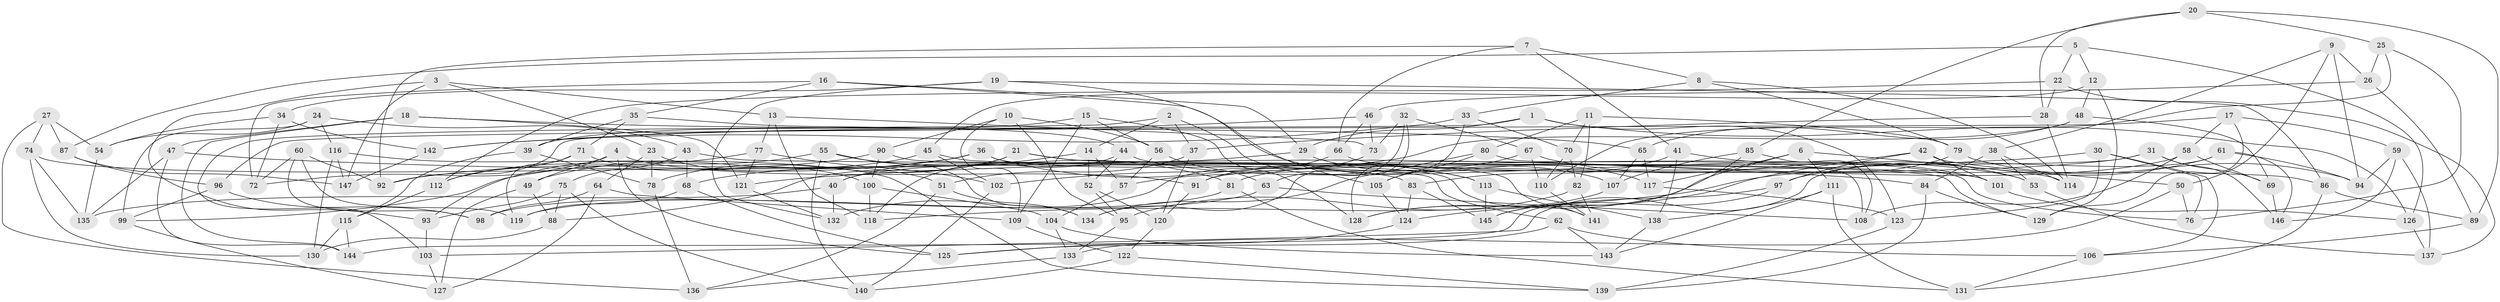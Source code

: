 // Generated by graph-tools (version 1.1) at 2025/26/03/09/25 03:26:59]
// undirected, 147 vertices, 294 edges
graph export_dot {
graph [start="1"]
  node [color=gray90,style=filled];
  1;
  2;
  3;
  4;
  5;
  6;
  7;
  8;
  9;
  10;
  11;
  12;
  13;
  14;
  15;
  16;
  17;
  18;
  19;
  20;
  21;
  22;
  23;
  24;
  25;
  26;
  27;
  28;
  29;
  30;
  31;
  32;
  33;
  34;
  35;
  36;
  37;
  38;
  39;
  40;
  41;
  42;
  43;
  44;
  45;
  46;
  47;
  48;
  49;
  50;
  51;
  52;
  53;
  54;
  55;
  56;
  57;
  58;
  59;
  60;
  61;
  62;
  63;
  64;
  65;
  66;
  67;
  68;
  69;
  70;
  71;
  72;
  73;
  74;
  75;
  76;
  77;
  78;
  79;
  80;
  81;
  82;
  83;
  84;
  85;
  86;
  87;
  88;
  89;
  90;
  91;
  92;
  93;
  94;
  95;
  96;
  97;
  98;
  99;
  100;
  101;
  102;
  103;
  104;
  105;
  106;
  107;
  108;
  109;
  110;
  111;
  112;
  113;
  114;
  115;
  116;
  117;
  118;
  119;
  120;
  121;
  122;
  123;
  124;
  125;
  126;
  127;
  128;
  129;
  130;
  131;
  132;
  133;
  134;
  135;
  136;
  137;
  138;
  139;
  140;
  141;
  142;
  143;
  144;
  145;
  146;
  147;
  1 -- 123;
  1 -- 92;
  1 -- 29;
  1 -- 126;
  2 -- 113;
  2 -- 14;
  2 -- 37;
  2 -- 103;
  3 -- 23;
  3 -- 147;
  3 -- 93;
  3 -- 13;
  4 -- 91;
  4 -- 125;
  4 -- 49;
  4 -- 72;
  5 -- 126;
  5 -- 87;
  5 -- 12;
  5 -- 22;
  6 -- 114;
  6 -- 128;
  6 -- 117;
  6 -- 111;
  7 -- 92;
  7 -- 8;
  7 -- 66;
  7 -- 41;
  8 -- 33;
  8 -- 79;
  8 -- 114;
  9 -- 38;
  9 -- 26;
  9 -- 50;
  9 -- 94;
  10 -- 109;
  10 -- 56;
  10 -- 95;
  10 -- 90;
  11 -- 80;
  11 -- 82;
  11 -- 70;
  11 -- 79;
  12 -- 45;
  12 -- 129;
  12 -- 48;
  13 -- 73;
  13 -- 118;
  13 -- 77;
  14 -- 40;
  14 -- 57;
  14 -- 52;
  15 -- 128;
  15 -- 109;
  15 -- 39;
  15 -- 56;
  16 -- 107;
  16 -- 35;
  16 -- 29;
  16 -- 72;
  17 -- 58;
  17 -- 59;
  17 -- 129;
  17 -- 96;
  18 -- 65;
  18 -- 144;
  18 -- 121;
  18 -- 47;
  19 -- 86;
  19 -- 132;
  19 -- 34;
  19 -- 105;
  20 -- 28;
  20 -- 85;
  20 -- 25;
  20 -- 89;
  21 -- 101;
  21 -- 88;
  21 -- 78;
  21 -- 141;
  22 -- 112;
  22 -- 28;
  22 -- 137;
  23 -- 78;
  23 -- 51;
  23 -- 64;
  24 -- 99;
  24 -- 116;
  24 -- 54;
  24 -- 43;
  25 -- 76;
  25 -- 110;
  25 -- 26;
  26 -- 46;
  26 -- 89;
  27 -- 74;
  27 -- 136;
  27 -- 54;
  27 -- 87;
  28 -- 37;
  28 -- 114;
  29 -- 117;
  29 -- 40;
  30 -- 123;
  30 -- 76;
  30 -- 106;
  30 -- 121;
  31 -- 146;
  31 -- 69;
  31 -- 57;
  31 -- 91;
  32 -- 134;
  32 -- 73;
  32 -- 67;
  32 -- 63;
  33 -- 70;
  33 -- 128;
  33 -- 142;
  34 -- 72;
  34 -- 142;
  34 -- 54;
  35 -- 44;
  35 -- 39;
  35 -- 71;
  36 -- 92;
  36 -- 113;
  36 -- 76;
  36 -- 68;
  37 -- 120;
  37 -- 51;
  38 -- 53;
  38 -- 84;
  38 -- 114;
  39 -- 115;
  39 -- 78;
  40 -- 135;
  40 -- 132;
  41 -- 53;
  41 -- 83;
  41 -- 138;
  42 -- 124;
  42 -- 97;
  42 -- 50;
  42 -- 101;
  43 -- 62;
  43 -- 75;
  43 -- 68;
  44 -- 52;
  44 -- 118;
  44 -- 53;
  45 -- 49;
  45 -- 141;
  45 -- 102;
  46 -- 66;
  46 -- 73;
  46 -- 142;
  47 -- 144;
  47 -- 135;
  47 -- 84;
  48 -- 69;
  48 -- 102;
  48 -- 65;
  49 -- 88;
  49 -- 127;
  50 -- 76;
  50 -- 133;
  51 -- 134;
  51 -- 136;
  52 -- 120;
  52 -- 95;
  53 -- 137;
  54 -- 135;
  55 -- 140;
  55 -- 93;
  55 -- 134;
  55 -- 81;
  56 -- 63;
  56 -- 57;
  57 -- 104;
  58 -- 69;
  58 -- 108;
  58 -- 81;
  59 -- 137;
  59 -- 94;
  59 -- 146;
  60 -- 72;
  60 -- 92;
  60 -- 98;
  60 -- 119;
  61 -- 103;
  61 -- 94;
  61 -- 146;
  61 -- 97;
  62 -- 106;
  62 -- 143;
  62 -- 125;
  63 -- 108;
  63 -- 119;
  64 -- 127;
  64 -- 109;
  64 -- 98;
  65 -- 117;
  65 -- 107;
  66 -- 132;
  66 -- 86;
  67 -- 110;
  67 -- 105;
  67 -- 101;
  68 -- 119;
  68 -- 125;
  69 -- 146;
  70 -- 82;
  70 -- 110;
  71 -- 100;
  71 -- 119;
  71 -- 112;
  73 -- 91;
  74 -- 135;
  74 -- 130;
  74 -- 83;
  75 -- 88;
  75 -- 140;
  75 -- 93;
  77 -- 112;
  77 -- 102;
  77 -- 121;
  78 -- 136;
  79 -- 94;
  79 -- 118;
  80 -- 105;
  80 -- 134;
  80 -- 108;
  81 -- 131;
  81 -- 98;
  82 -- 141;
  82 -- 95;
  83 -- 124;
  83 -- 145;
  84 -- 139;
  84 -- 129;
  85 -- 107;
  85 -- 108;
  85 -- 145;
  86 -- 131;
  86 -- 89;
  87 -- 96;
  87 -- 147;
  88 -- 130;
  89 -- 106;
  90 -- 99;
  90 -- 100;
  90 -- 129;
  91 -- 120;
  93 -- 103;
  95 -- 133;
  96 -- 98;
  96 -- 99;
  97 -- 144;
  97 -- 145;
  99 -- 127;
  100 -- 104;
  100 -- 118;
  101 -- 126;
  102 -- 140;
  103 -- 127;
  104 -- 133;
  104 -- 143;
  105 -- 124;
  106 -- 131;
  107 -- 128;
  109 -- 122;
  110 -- 141;
  111 -- 131;
  111 -- 143;
  111 -- 138;
  112 -- 115;
  113 -- 145;
  113 -- 138;
  115 -- 130;
  115 -- 144;
  116 -- 147;
  116 -- 130;
  116 -- 139;
  117 -- 123;
  120 -- 122;
  121 -- 132;
  122 -- 140;
  122 -- 139;
  123 -- 139;
  124 -- 125;
  126 -- 137;
  133 -- 136;
  138 -- 143;
  142 -- 147;
}
